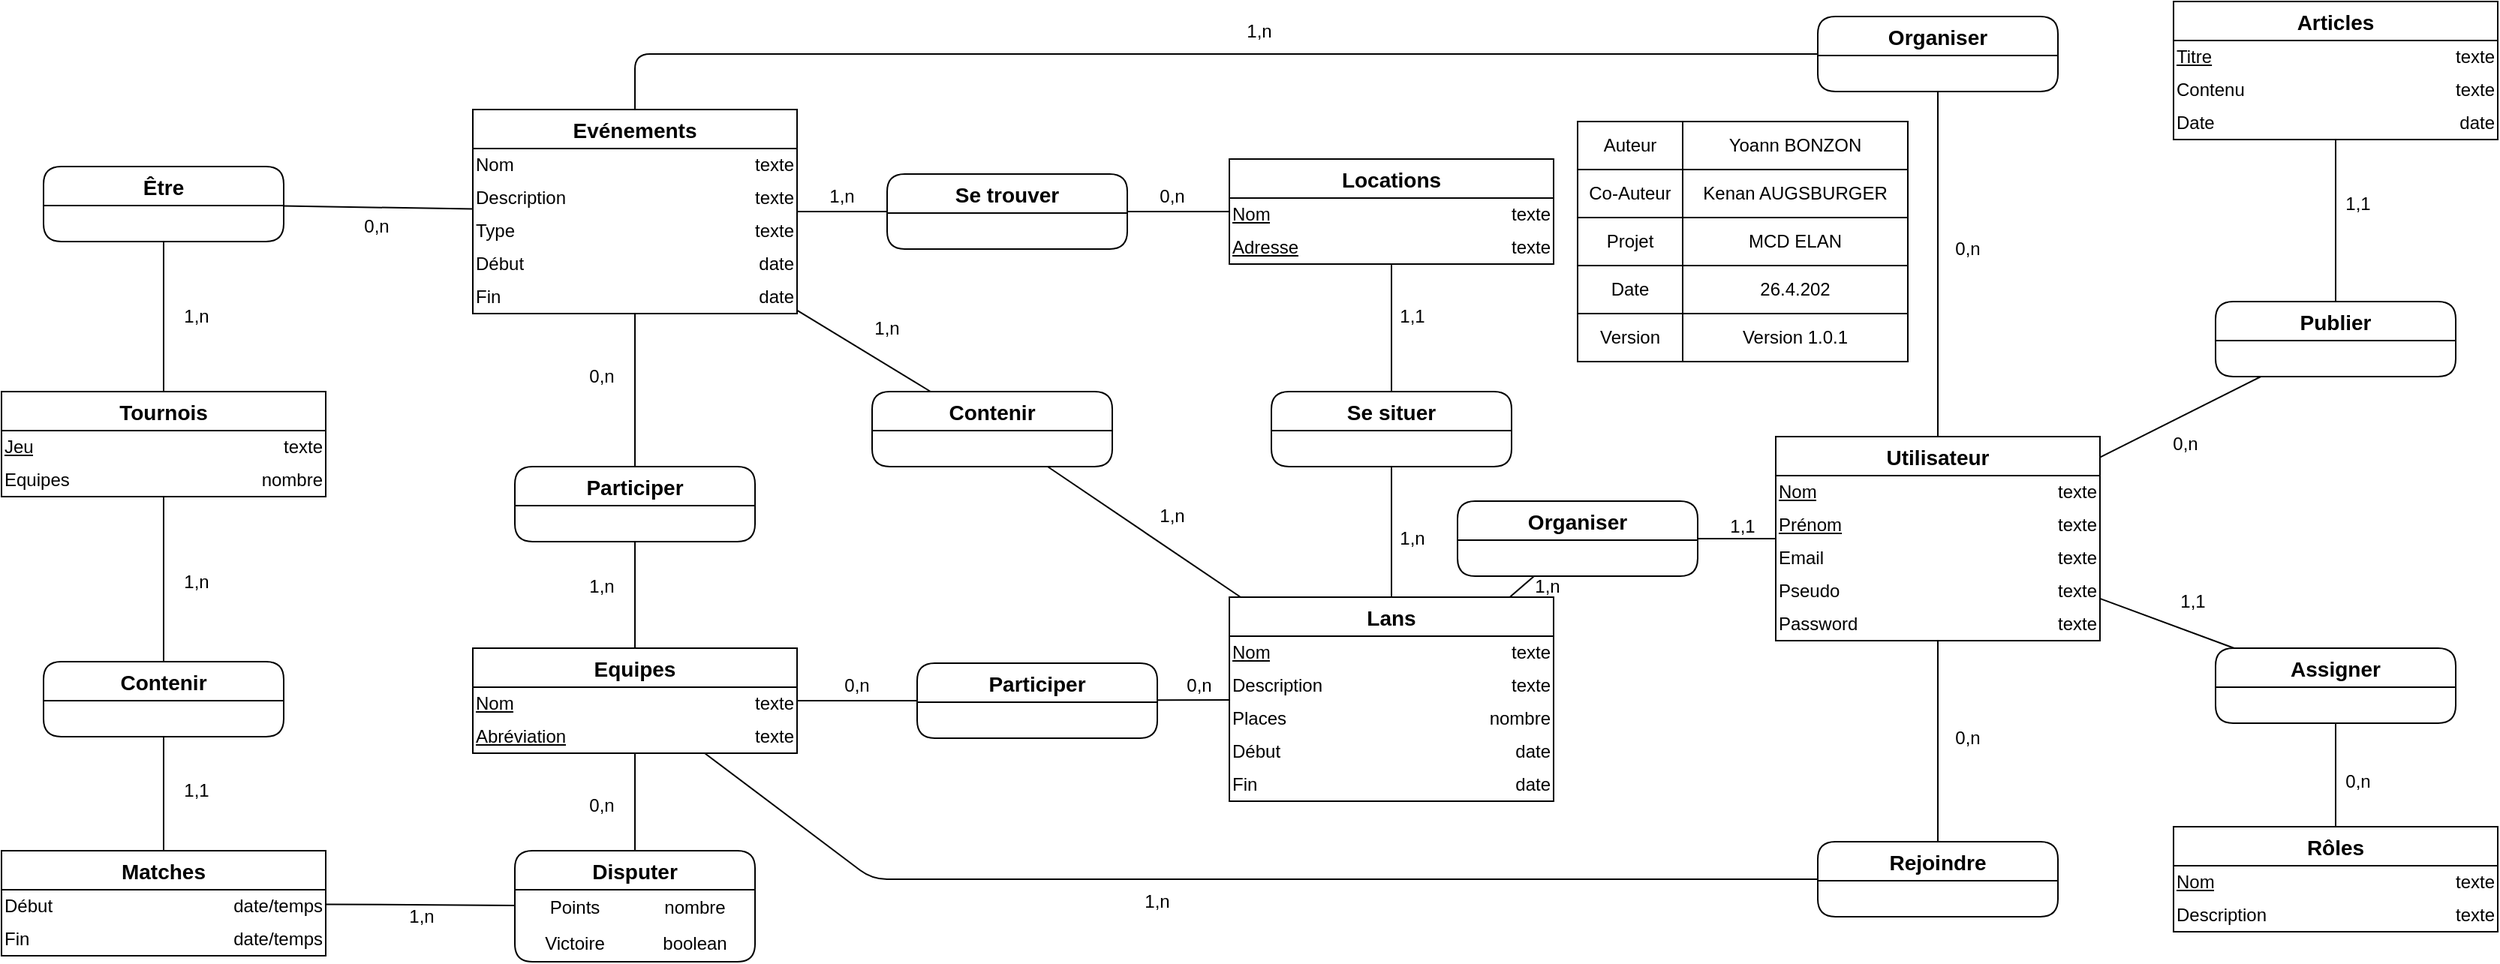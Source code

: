 <mxfile version="13.9.9" type="device"><diagram id="IcBVTlkiVaEtFfMCiGj1" name="MCD"><mxGraphModel dx="2153" dy="1975" grid="1" gridSize="10" guides="1" tooltips="1" connect="1" arrows="1" fold="1" page="1" pageScale="1" pageWidth="827" pageHeight="1169" math="0" shadow="0"><root><mxCell id="0"/><mxCell id="1" parent="0"/><mxCell id="22" value="Rôles" style="swimlane;fontStyle=1;childLayout=stackLayout;horizontal=1;startSize=26;horizontalStack=0;resizeParent=1;resizeParentMax=0;resizeLast=0;collapsible=1;marginBottom=0;align=center;fontSize=14;rounded=0;swimlaneFillColor=#ffffff;" parent="1" vertex="1"><mxGeometry x="687" y="-570" width="216" height="70" as="geometry"/></mxCell><mxCell id="23" value="" style="shape=table;html=1;whiteSpace=wrap;startSize=0;container=1;collapsible=0;childLayout=tableLayout;fillColor=none;strokeColor=none;" parent="22" vertex="1"><mxGeometry y="26" width="216" height="44" as="geometry"/></mxCell><mxCell id="24" value="" style="shape=partialRectangle;html=1;whiteSpace=wrap;collapsible=0;dropTarget=0;pointerEvents=0;fillColor=none;top=0;left=0;bottom=0;right=0;points=[[0,0.5],[1,0.5]];portConstraint=eastwest;" parent="23" vertex="1"><mxGeometry width="216" height="22" as="geometry"/></mxCell><mxCell id="25" value="Nom" style="shape=partialRectangle;html=1;whiteSpace=wrap;connectable=0;fillColor=none;top=0;left=0;bottom=0;right=0;overflow=hidden;strokeColor=none;align=left;fontStyle=4" parent="24" vertex="1"><mxGeometry width="108" height="22" as="geometry"/></mxCell><mxCell id="26" value="texte" style="shape=partialRectangle;html=1;whiteSpace=wrap;connectable=0;fillColor=none;top=0;left=0;bottom=0;right=0;overflow=hidden;align=right;" parent="24" vertex="1"><mxGeometry x="108" width="108" height="22" as="geometry"/></mxCell><mxCell id="27" value="" style="shape=partialRectangle;html=1;whiteSpace=wrap;collapsible=0;dropTarget=0;pointerEvents=0;fillColor=none;top=0;left=0;bottom=0;right=0;points=[[0,0.5],[1,0.5]];portConstraint=eastwest;" parent="23" vertex="1"><mxGeometry y="22" width="216" height="22" as="geometry"/></mxCell><mxCell id="28" value="Description" style="shape=partialRectangle;html=1;whiteSpace=wrap;connectable=0;fillColor=none;top=0;left=0;bottom=0;right=0;overflow=hidden;align=left;" parent="27" vertex="1"><mxGeometry width="108" height="22" as="geometry"/></mxCell><mxCell id="29" value="texte" style="shape=partialRectangle;html=1;whiteSpace=wrap;connectable=0;fillColor=none;top=0;left=0;bottom=0;right=0;overflow=hidden;align=right;" parent="27" vertex="1"><mxGeometry x="108" width="108" height="22" as="geometry"/></mxCell><mxCell id="36" value="Assigner" style="swimlane;fontStyle=1;childLayout=stackLayout;horizontal=1;startSize=26;horizontalStack=0;resizeParent=1;resizeParentMax=0;resizeLast=0;collapsible=1;marginBottom=0;align=center;fontSize=14;rounded=1;swimlaneFillColor=#ffffff;" parent="1" vertex="1"><mxGeometry x="715" y="-689" width="160" height="50" as="geometry"/></mxCell><mxCell id="37" value="" style="shape=table;html=1;whiteSpace=wrap;startSize=0;container=1;collapsible=0;childLayout=tableLayout;fillColor=none;strokeColor=none;" parent="36" vertex="1"><mxGeometry y="26" width="160" height="24" as="geometry"/></mxCell><mxCell id="38" value="" style="shape=partialRectangle;html=1;whiteSpace=wrap;collapsible=0;dropTarget=0;pointerEvents=0;fillColor=none;top=0;left=0;bottom=0;right=0;points=[[0,0.5],[1,0.5]];portConstraint=eastwest;" parent="37" vertex="1"><mxGeometry width="160" height="24" as="geometry"/></mxCell><mxCell id="39" value="" style="shape=partialRectangle;html=1;whiteSpace=wrap;connectable=0;fillColor=none;top=0;left=0;bottom=0;right=0;overflow=hidden;strokeColor=none;" parent="38" vertex="1"><mxGeometry width="80" height="24" as="geometry"/></mxCell><mxCell id="40" value="" style="shape=partialRectangle;html=1;whiteSpace=wrap;connectable=0;fillColor=none;top=0;left=0;bottom=0;right=0;overflow=hidden;" parent="38" vertex="1"><mxGeometry x="80" width="80" height="24" as="geometry"/></mxCell><mxCell id="41" value="Utilisateur" style="swimlane;fontStyle=1;childLayout=stackLayout;horizontal=1;startSize=26;horizontalStack=0;resizeParent=1;resizeParentMax=0;resizeLast=0;collapsible=1;marginBottom=0;align=center;fontSize=14;rounded=0;swimlaneFillColor=#ffffff;" parent="1" vertex="1"><mxGeometry x="422" y="-830" width="216" height="136" as="geometry"/></mxCell><mxCell id="42" value="" style="shape=table;html=1;whiteSpace=wrap;startSize=0;container=1;collapsible=0;childLayout=tableLayout;fillColor=none;strokeColor=none;" parent="41" vertex="1"><mxGeometry y="26" width="216" height="110" as="geometry"/></mxCell><mxCell id="43" value="" style="shape=partialRectangle;html=1;whiteSpace=wrap;collapsible=0;dropTarget=0;pointerEvents=0;fillColor=none;top=0;left=0;bottom=0;right=0;points=[[0,0.5],[1,0.5]];portConstraint=eastwest;" parent="42" vertex="1"><mxGeometry width="216" height="22" as="geometry"/></mxCell><mxCell id="44" value="Nom" style="shape=partialRectangle;html=1;whiteSpace=wrap;connectable=0;fillColor=none;top=0;left=0;bottom=0;right=0;overflow=hidden;strokeColor=none;align=left;fontStyle=4" parent="43" vertex="1"><mxGeometry width="108" height="22" as="geometry"/></mxCell><mxCell id="45" value="texte" style="shape=partialRectangle;html=1;whiteSpace=wrap;connectable=0;fillColor=none;top=0;left=0;bottom=0;right=0;overflow=hidden;align=right;" parent="43" vertex="1"><mxGeometry x="108" width="108" height="22" as="geometry"/></mxCell><mxCell id="46" value="" style="shape=partialRectangle;html=1;whiteSpace=wrap;collapsible=0;dropTarget=0;pointerEvents=0;fillColor=none;top=0;left=0;bottom=0;right=0;points=[[0,0.5],[1,0.5]];portConstraint=eastwest;" parent="42" vertex="1"><mxGeometry y="22" width="216" height="22" as="geometry"/></mxCell><mxCell id="47" value="&lt;u&gt;Prénom&lt;/u&gt;" style="shape=partialRectangle;html=1;whiteSpace=wrap;connectable=0;fillColor=none;top=0;left=0;bottom=0;right=0;overflow=hidden;align=left;" parent="46" vertex="1"><mxGeometry width="108" height="22" as="geometry"/></mxCell><mxCell id="48" value="texte" style="shape=partialRectangle;html=1;whiteSpace=wrap;connectable=0;fillColor=none;top=0;left=0;bottom=0;right=0;overflow=hidden;align=right;" parent="46" vertex="1"><mxGeometry x="108" width="108" height="22" as="geometry"/></mxCell><mxCell id="49" style="shape=partialRectangle;html=1;whiteSpace=wrap;collapsible=0;dropTarget=0;pointerEvents=0;fillColor=none;top=0;left=0;bottom=0;right=0;points=[[0,0.5],[1,0.5]];portConstraint=eastwest;" parent="42" vertex="1"><mxGeometry y="44" width="216" height="22" as="geometry"/></mxCell><mxCell id="50" value="Email" style="shape=partialRectangle;html=1;whiteSpace=wrap;connectable=0;fillColor=none;top=0;left=0;bottom=0;right=0;overflow=hidden;align=left;" parent="49" vertex="1"><mxGeometry width="108" height="22" as="geometry"/></mxCell><mxCell id="51" value="texte" style="shape=partialRectangle;html=1;whiteSpace=wrap;connectable=0;fillColor=none;top=0;left=0;bottom=0;right=0;overflow=hidden;align=right;" parent="49" vertex="1"><mxGeometry x="108" width="108" height="22" as="geometry"/></mxCell><mxCell id="55" style="shape=partialRectangle;html=1;whiteSpace=wrap;collapsible=0;dropTarget=0;pointerEvents=0;fillColor=none;top=0;left=0;bottom=0;right=0;points=[[0,0.5],[1,0.5]];portConstraint=eastwest;" parent="42" vertex="1"><mxGeometry y="66" width="216" height="22" as="geometry"/></mxCell><mxCell id="56" value="Pseudo" style="shape=partialRectangle;html=1;whiteSpace=wrap;connectable=0;fillColor=none;top=0;left=0;bottom=0;right=0;overflow=hidden;align=left;" parent="55" vertex="1"><mxGeometry width="108" height="22" as="geometry"/></mxCell><mxCell id="57" value="texte" style="shape=partialRectangle;html=1;whiteSpace=wrap;connectable=0;fillColor=none;top=0;left=0;bottom=0;right=0;overflow=hidden;align=right;" parent="55" vertex="1"><mxGeometry x="108" width="108" height="22" as="geometry"/></mxCell><mxCell id="52" style="shape=partialRectangle;html=1;whiteSpace=wrap;collapsible=0;dropTarget=0;pointerEvents=0;fillColor=none;top=0;left=0;bottom=0;right=0;points=[[0,0.5],[1,0.5]];portConstraint=eastwest;" parent="42" vertex="1"><mxGeometry y="88" width="216" height="22" as="geometry"/></mxCell><mxCell id="53" value="Password" style="shape=partialRectangle;html=1;whiteSpace=wrap;connectable=0;fillColor=none;top=0;left=0;bottom=0;right=0;overflow=hidden;align=left;" parent="52" vertex="1"><mxGeometry width="108" height="22" as="geometry"/></mxCell><mxCell id="54" value="texte" style="shape=partialRectangle;html=1;whiteSpace=wrap;connectable=0;fillColor=none;top=0;left=0;bottom=0;right=0;overflow=hidden;align=right;" parent="52" vertex="1"><mxGeometry x="108" width="108" height="22" as="geometry"/></mxCell><mxCell id="58" value="" style="endArrow=none;html=1;" parent="1" source="36" target="41" edge="1"><mxGeometry width="50" height="50" relative="1" as="geometry"><mxPoint x="-6" y="-730" as="sourcePoint"/><mxPoint x="44" y="-780" as="targetPoint"/></mxGeometry></mxCell><mxCell id="59" value="" style="endArrow=none;html=1;" parent="1" source="36" target="22" edge="1"><mxGeometry width="50" height="50" relative="1" as="geometry"><mxPoint x="708" y="-470" as="sourcePoint"/><mxPoint x="708" y="-534" as="targetPoint"/></mxGeometry></mxCell><mxCell id="60" value="Articles" style="swimlane;fontStyle=1;childLayout=stackLayout;horizontal=1;startSize=26;horizontalStack=0;resizeParent=1;resizeParentMax=0;resizeLast=0;collapsible=1;marginBottom=0;align=center;fontSize=14;rounded=0;swimlaneFillColor=#ffffff;" parent="1" vertex="1"><mxGeometry x="687" y="-1120" width="216" height="92" as="geometry"/></mxCell><mxCell id="61" value="" style="shape=table;html=1;whiteSpace=wrap;startSize=0;container=1;collapsible=0;childLayout=tableLayout;fillColor=none;strokeColor=none;" parent="60" vertex="1"><mxGeometry y="26" width="216" height="66" as="geometry"/></mxCell><mxCell id="62" value="" style="shape=partialRectangle;html=1;whiteSpace=wrap;collapsible=0;dropTarget=0;pointerEvents=0;fillColor=none;top=0;left=0;bottom=0;right=0;points=[[0,0.5],[1,0.5]];portConstraint=eastwest;" parent="61" vertex="1"><mxGeometry width="216" height="22" as="geometry"/></mxCell><mxCell id="63" value="Titre" style="shape=partialRectangle;html=1;whiteSpace=wrap;connectable=0;fillColor=none;top=0;left=0;bottom=0;right=0;overflow=hidden;strokeColor=none;align=left;fontStyle=4" parent="62" vertex="1"><mxGeometry width="108" height="22" as="geometry"/></mxCell><mxCell id="64" value="texte" style="shape=partialRectangle;html=1;whiteSpace=wrap;connectable=0;fillColor=none;top=0;left=0;bottom=0;right=0;overflow=hidden;align=right;" parent="62" vertex="1"><mxGeometry x="108" width="108" height="22" as="geometry"/></mxCell><mxCell id="65" value="" style="shape=partialRectangle;html=1;whiteSpace=wrap;collapsible=0;dropTarget=0;pointerEvents=0;fillColor=none;top=0;left=0;bottom=0;right=0;points=[[0,0.5],[1,0.5]];portConstraint=eastwest;" parent="61" vertex="1"><mxGeometry y="22" width="216" height="22" as="geometry"/></mxCell><mxCell id="66" value="Contenu" style="shape=partialRectangle;html=1;whiteSpace=wrap;connectable=0;fillColor=none;top=0;left=0;bottom=0;right=0;overflow=hidden;align=left;" parent="65" vertex="1"><mxGeometry width="108" height="22" as="geometry"/></mxCell><mxCell id="67" value="texte" style="shape=partialRectangle;html=1;whiteSpace=wrap;connectable=0;fillColor=none;top=0;left=0;bottom=0;right=0;overflow=hidden;align=right;" parent="65" vertex="1"><mxGeometry x="108" width="108" height="22" as="geometry"/></mxCell><mxCell id="68" style="shape=partialRectangle;html=1;whiteSpace=wrap;collapsible=0;dropTarget=0;pointerEvents=0;fillColor=none;top=0;left=0;bottom=0;right=0;points=[[0,0.5],[1,0.5]];portConstraint=eastwest;" parent="61" vertex="1"><mxGeometry y="44" width="216" height="22" as="geometry"/></mxCell><mxCell id="69" value="Date" style="shape=partialRectangle;html=1;whiteSpace=wrap;connectable=0;fillColor=none;top=0;left=0;bottom=0;right=0;overflow=hidden;align=left;" parent="68" vertex="1"><mxGeometry width="108" height="22" as="geometry"/></mxCell><mxCell id="70" value="date" style="shape=partialRectangle;html=1;whiteSpace=wrap;connectable=0;fillColor=none;top=0;left=0;bottom=0;right=0;overflow=hidden;align=right;" parent="68" vertex="1"><mxGeometry x="108" width="108" height="22" as="geometry"/></mxCell><mxCell id="71" value="Publier" style="swimlane;fontStyle=1;childLayout=stackLayout;horizontal=1;startSize=26;horizontalStack=0;resizeParent=1;resizeParentMax=0;resizeLast=0;collapsible=1;marginBottom=0;align=center;fontSize=14;rounded=1;swimlaneFillColor=#ffffff;" parent="1" vertex="1"><mxGeometry x="715" y="-920" width="160" height="50" as="geometry"/></mxCell><mxCell id="72" value="" style="shape=table;html=1;whiteSpace=wrap;startSize=0;container=1;collapsible=0;childLayout=tableLayout;fillColor=none;strokeColor=none;" parent="71" vertex="1"><mxGeometry y="26" width="160" height="24" as="geometry"/></mxCell><mxCell id="73" value="" style="shape=partialRectangle;html=1;whiteSpace=wrap;collapsible=0;dropTarget=0;pointerEvents=0;fillColor=none;top=0;left=0;bottom=0;right=0;points=[[0,0.5],[1,0.5]];portConstraint=eastwest;" parent="72" vertex="1"><mxGeometry width="160" height="24" as="geometry"/></mxCell><mxCell id="74" value="" style="shape=partialRectangle;html=1;whiteSpace=wrap;connectable=0;fillColor=none;top=0;left=0;bottom=0;right=0;overflow=hidden;strokeColor=none;" parent="73" vertex="1"><mxGeometry width="80" height="24" as="geometry"/></mxCell><mxCell id="75" value="" style="shape=partialRectangle;html=1;whiteSpace=wrap;connectable=0;fillColor=none;top=0;left=0;bottom=0;right=0;overflow=hidden;" parent="73" vertex="1"><mxGeometry x="80" width="80" height="24" as="geometry"/></mxCell><mxCell id="76" value="" style="endArrow=none;html=1;" parent="1" source="71" target="41" edge="1"><mxGeometry width="50" height="50" relative="1" as="geometry"><mxPoint x="192" y="-520" as="sourcePoint"/><mxPoint x="192" y="-584" as="targetPoint"/></mxGeometry></mxCell><mxCell id="77" value="" style="endArrow=none;html=1;" parent="1" source="60" target="71" edge="1"><mxGeometry width="50" height="50" relative="1" as="geometry"><mxPoint x="740" y="-603.048" as="sourcePoint"/><mxPoint x="676" y="-602.286" as="targetPoint"/></mxGeometry></mxCell><mxCell id="78" value="Lans" style="swimlane;fontStyle=1;childLayout=stackLayout;horizontal=1;startSize=26;horizontalStack=0;resizeParent=1;resizeParentMax=0;resizeLast=0;collapsible=1;marginBottom=0;align=center;fontSize=14;rounded=0;swimlaneFillColor=#ffffff;" parent="1" vertex="1"><mxGeometry x="58" y="-723" width="216" height="136" as="geometry"/></mxCell><mxCell id="79" value="" style="shape=table;html=1;whiteSpace=wrap;startSize=0;container=1;collapsible=0;childLayout=tableLayout;fillColor=none;strokeColor=none;" parent="78" vertex="1"><mxGeometry y="26" width="216" height="110" as="geometry"/></mxCell><mxCell id="80" value="" style="shape=partialRectangle;html=1;whiteSpace=wrap;collapsible=0;dropTarget=0;pointerEvents=0;fillColor=none;top=0;left=0;bottom=0;right=0;points=[[0,0.5],[1,0.5]];portConstraint=eastwest;" parent="79" vertex="1"><mxGeometry width="216" height="22" as="geometry"/></mxCell><mxCell id="81" value="Nom" style="shape=partialRectangle;html=1;whiteSpace=wrap;connectable=0;fillColor=none;top=0;left=0;bottom=0;right=0;overflow=hidden;strokeColor=none;align=left;fontStyle=4" parent="80" vertex="1"><mxGeometry width="108" height="22" as="geometry"/></mxCell><mxCell id="82" value="texte" style="shape=partialRectangle;html=1;whiteSpace=wrap;connectable=0;fillColor=none;top=0;left=0;bottom=0;right=0;overflow=hidden;align=right;" parent="80" vertex="1"><mxGeometry x="108" width="108" height="22" as="geometry"/></mxCell><mxCell id="83" value="" style="shape=partialRectangle;html=1;whiteSpace=wrap;collapsible=0;dropTarget=0;pointerEvents=0;fillColor=none;top=0;left=0;bottom=0;right=0;points=[[0,0.5],[1,0.5]];portConstraint=eastwest;" parent="79" vertex="1"><mxGeometry y="22" width="216" height="22" as="geometry"/></mxCell><mxCell id="84" value="Description" style="shape=partialRectangle;html=1;whiteSpace=wrap;connectable=0;fillColor=none;top=0;left=0;bottom=0;right=0;overflow=hidden;align=left;" parent="83" vertex="1"><mxGeometry width="108" height="22" as="geometry"/></mxCell><mxCell id="85" value="texte" style="shape=partialRectangle;html=1;whiteSpace=wrap;connectable=0;fillColor=none;top=0;left=0;bottom=0;right=0;overflow=hidden;align=right;" parent="83" vertex="1"><mxGeometry x="108" width="108" height="22" as="geometry"/></mxCell><mxCell id="89" style="shape=partialRectangle;html=1;whiteSpace=wrap;collapsible=0;dropTarget=0;pointerEvents=0;fillColor=none;top=0;left=0;bottom=0;right=0;points=[[0,0.5],[1,0.5]];portConstraint=eastwest;" parent="79" vertex="1"><mxGeometry y="44" width="216" height="22" as="geometry"/></mxCell><mxCell id="90" value="Places" style="shape=partialRectangle;html=1;whiteSpace=wrap;connectable=0;fillColor=none;top=0;left=0;bottom=0;right=0;overflow=hidden;align=left;" parent="89" vertex="1"><mxGeometry width="108" height="22" as="geometry"/></mxCell><mxCell id="91" value="nombre" style="shape=partialRectangle;html=1;whiteSpace=wrap;connectable=0;fillColor=none;top=0;left=0;bottom=0;right=0;overflow=hidden;align=right;" parent="89" vertex="1"><mxGeometry x="108" width="108" height="22" as="geometry"/></mxCell><mxCell id="86" style="shape=partialRectangle;html=1;whiteSpace=wrap;collapsible=0;dropTarget=0;pointerEvents=0;fillColor=none;top=0;left=0;bottom=0;right=0;points=[[0,0.5],[1,0.5]];portConstraint=eastwest;" parent="79" vertex="1"><mxGeometry y="66" width="216" height="22" as="geometry"/></mxCell><mxCell id="87" value="Début" style="shape=partialRectangle;html=1;whiteSpace=wrap;connectable=0;fillColor=none;top=0;left=0;bottom=0;right=0;overflow=hidden;align=left;" parent="86" vertex="1"><mxGeometry width="108" height="22" as="geometry"/></mxCell><mxCell id="88" value="date" style="shape=partialRectangle;html=1;whiteSpace=wrap;connectable=0;fillColor=none;top=0;left=0;bottom=0;right=0;overflow=hidden;align=right;" parent="86" vertex="1"><mxGeometry x="108" width="108" height="22" as="geometry"/></mxCell><mxCell id="92" style="shape=partialRectangle;html=1;whiteSpace=wrap;collapsible=0;dropTarget=0;pointerEvents=0;fillColor=none;top=0;left=0;bottom=0;right=0;points=[[0,0.5],[1,0.5]];portConstraint=eastwest;" parent="79" vertex="1"><mxGeometry y="88" width="216" height="22" as="geometry"/></mxCell><mxCell id="93" value="Fin" style="shape=partialRectangle;html=1;whiteSpace=wrap;connectable=0;fillColor=none;top=0;left=0;bottom=0;right=0;overflow=hidden;align=left;" parent="92" vertex="1"><mxGeometry width="108" height="22" as="geometry"/></mxCell><mxCell id="94" value="date" style="shape=partialRectangle;html=1;whiteSpace=wrap;connectable=0;fillColor=none;top=0;left=0;bottom=0;right=0;overflow=hidden;align=right;" parent="92" vertex="1"><mxGeometry x="108" width="108" height="22" as="geometry"/></mxCell><mxCell id="95" value="Organiser" style="swimlane;fontStyle=1;childLayout=stackLayout;horizontal=1;startSize=26;horizontalStack=0;resizeParent=1;resizeParentMax=0;resizeLast=0;collapsible=1;marginBottom=0;align=center;fontSize=14;rounded=1;swimlaneFillColor=#ffffff;" parent="1" vertex="1"><mxGeometry x="210" y="-787" width="160" height="50" as="geometry"/></mxCell><mxCell id="96" value="" style="shape=table;html=1;whiteSpace=wrap;startSize=0;container=1;collapsible=0;childLayout=tableLayout;fillColor=none;strokeColor=none;" parent="95" vertex="1"><mxGeometry y="26" width="160" height="24" as="geometry"/></mxCell><mxCell id="97" value="" style="shape=partialRectangle;html=1;whiteSpace=wrap;collapsible=0;dropTarget=0;pointerEvents=0;fillColor=none;top=0;left=0;bottom=0;right=0;points=[[0,0.5],[1,0.5]];portConstraint=eastwest;" parent="96" vertex="1"><mxGeometry width="160" height="24" as="geometry"/></mxCell><mxCell id="98" value="" style="shape=partialRectangle;html=1;whiteSpace=wrap;connectable=0;fillColor=none;top=0;left=0;bottom=0;right=0;overflow=hidden;strokeColor=none;" parent="97" vertex="1"><mxGeometry width="80" height="24" as="geometry"/></mxCell><mxCell id="99" value="" style="shape=partialRectangle;html=1;whiteSpace=wrap;connectable=0;fillColor=none;top=0;left=0;bottom=0;right=0;overflow=hidden;" parent="97" vertex="1"><mxGeometry x="80" width="80" height="24" as="geometry"/></mxCell><mxCell id="100" value="Contenir" style="swimlane;fontStyle=1;childLayout=stackLayout;horizontal=1;startSize=26;horizontalStack=0;resizeParent=1;resizeParentMax=0;resizeLast=0;collapsible=1;marginBottom=0;align=center;fontSize=14;rounded=1;swimlaneFillColor=#ffffff;" parent="1" vertex="1"><mxGeometry x="-180" y="-860" width="160" height="50" as="geometry"/></mxCell><mxCell id="101" value="" style="shape=table;html=1;whiteSpace=wrap;startSize=0;container=1;collapsible=0;childLayout=tableLayout;fillColor=none;strokeColor=none;" parent="100" vertex="1"><mxGeometry y="26" width="160" height="24" as="geometry"/></mxCell><mxCell id="102" value="" style="shape=partialRectangle;html=1;whiteSpace=wrap;collapsible=0;dropTarget=0;pointerEvents=0;fillColor=none;top=0;left=0;bottom=0;right=0;points=[[0,0.5],[1,0.5]];portConstraint=eastwest;" parent="101" vertex="1"><mxGeometry width="160" height="24" as="geometry"/></mxCell><mxCell id="103" value="" style="shape=partialRectangle;html=1;whiteSpace=wrap;connectable=0;fillColor=none;top=0;left=0;bottom=0;right=0;overflow=hidden;strokeColor=none;" parent="102" vertex="1"><mxGeometry width="80" height="24" as="geometry"/></mxCell><mxCell id="104" value="" style="shape=partialRectangle;html=1;whiteSpace=wrap;connectable=0;fillColor=none;top=0;left=0;bottom=0;right=0;overflow=hidden;" parent="102" vertex="1"><mxGeometry x="80" width="80" height="24" as="geometry"/></mxCell><mxCell id="105" value="" style="endArrow=none;html=1;" parent="1" source="41" target="95" edge="1"><mxGeometry width="50" height="50" relative="1" as="geometry"><mxPoint x="364" y="-654.048" as="sourcePoint"/><mxPoint x="300" y="-653.286" as="targetPoint"/></mxGeometry></mxCell><mxCell id="106" value="" style="endArrow=none;html=1;" parent="1" source="95" target="78" edge="1"><mxGeometry width="50" height="50" relative="1" as="geometry"><mxPoint x="192" y="-720" as="sourcePoint"/><mxPoint x="192" y="-790" as="targetPoint"/></mxGeometry></mxCell><mxCell id="107" value="Evénements" style="swimlane;fontStyle=1;childLayout=stackLayout;horizontal=1;startSize=26;horizontalStack=0;resizeParent=1;resizeParentMax=0;resizeLast=0;collapsible=1;marginBottom=0;align=center;fontSize=14;rounded=0;swimlaneFillColor=#ffffff;" parent="1" vertex="1"><mxGeometry x="-446" y="-1048" width="216" height="136" as="geometry"/></mxCell><mxCell id="108" value="" style="shape=table;html=1;whiteSpace=wrap;startSize=0;container=1;collapsible=0;childLayout=tableLayout;fillColor=none;strokeColor=none;" parent="107" vertex="1"><mxGeometry y="26" width="216" height="110" as="geometry"/></mxCell><mxCell id="109" value="" style="shape=partialRectangle;html=1;whiteSpace=wrap;collapsible=0;dropTarget=0;pointerEvents=0;fillColor=none;top=0;left=0;bottom=0;right=0;points=[[0,0.5],[1,0.5]];portConstraint=eastwest;" parent="108" vertex="1"><mxGeometry width="216" height="22" as="geometry"/></mxCell><mxCell id="110" value="Nom" style="shape=partialRectangle;html=1;whiteSpace=wrap;connectable=0;fillColor=none;top=0;left=0;bottom=0;right=0;overflow=hidden;strokeColor=none;align=left;fontStyle=0" parent="109" vertex="1"><mxGeometry width="108" height="22" as="geometry"/></mxCell><mxCell id="111" value="texte" style="shape=partialRectangle;html=1;whiteSpace=wrap;connectable=0;fillColor=none;top=0;left=0;bottom=0;right=0;overflow=hidden;align=right;" parent="109" vertex="1"><mxGeometry x="108" width="108" height="22" as="geometry"/></mxCell><mxCell id="112" value="" style="shape=partialRectangle;html=1;whiteSpace=wrap;collapsible=0;dropTarget=0;pointerEvents=0;fillColor=none;top=0;left=0;bottom=0;right=0;points=[[0,0.5],[1,0.5]];portConstraint=eastwest;" parent="108" vertex="1"><mxGeometry y="22" width="216" height="22" as="geometry"/></mxCell><mxCell id="113" value="Description" style="shape=partialRectangle;html=1;whiteSpace=wrap;connectable=0;fillColor=none;top=0;left=0;bottom=0;right=0;overflow=hidden;align=left;" parent="112" vertex="1"><mxGeometry width="108" height="22" as="geometry"/></mxCell><mxCell id="114" value="texte" style="shape=partialRectangle;html=1;whiteSpace=wrap;connectable=0;fillColor=none;top=0;left=0;bottom=0;right=0;overflow=hidden;align=right;" parent="112" vertex="1"><mxGeometry x="108" width="108" height="22" as="geometry"/></mxCell><mxCell id="115" style="shape=partialRectangle;html=1;whiteSpace=wrap;collapsible=0;dropTarget=0;pointerEvents=0;fillColor=none;top=0;left=0;bottom=0;right=0;points=[[0,0.5],[1,0.5]];portConstraint=eastwest;" parent="108" vertex="1"><mxGeometry y="44" width="216" height="22" as="geometry"/></mxCell><mxCell id="116" value="Type" style="shape=partialRectangle;html=1;whiteSpace=wrap;connectable=0;fillColor=none;top=0;left=0;bottom=0;right=0;overflow=hidden;align=left;" parent="115" vertex="1"><mxGeometry width="108" height="22" as="geometry"/></mxCell><mxCell id="117" value="texte" style="shape=partialRectangle;html=1;whiteSpace=wrap;connectable=0;fillColor=none;top=0;left=0;bottom=0;right=0;overflow=hidden;align=right;" parent="115" vertex="1"><mxGeometry x="108" width="108" height="22" as="geometry"/></mxCell><mxCell id="118" style="shape=partialRectangle;html=1;whiteSpace=wrap;collapsible=0;dropTarget=0;pointerEvents=0;fillColor=none;top=0;left=0;bottom=0;right=0;points=[[0,0.5],[1,0.5]];portConstraint=eastwest;" parent="108" vertex="1"><mxGeometry y="66" width="216" height="22" as="geometry"/></mxCell><mxCell id="119" value="Début" style="shape=partialRectangle;html=1;whiteSpace=wrap;connectable=0;fillColor=none;top=0;left=0;bottom=0;right=0;overflow=hidden;align=left;" parent="118" vertex="1"><mxGeometry width="108" height="22" as="geometry"/></mxCell><mxCell id="120" value="date" style="shape=partialRectangle;html=1;whiteSpace=wrap;connectable=0;fillColor=none;top=0;left=0;bottom=0;right=0;overflow=hidden;align=right;" parent="118" vertex="1"><mxGeometry x="108" width="108" height="22" as="geometry"/></mxCell><mxCell id="121" style="shape=partialRectangle;html=1;whiteSpace=wrap;collapsible=0;dropTarget=0;pointerEvents=0;fillColor=none;top=0;left=0;bottom=0;right=0;points=[[0,0.5],[1,0.5]];portConstraint=eastwest;" parent="108" vertex="1"><mxGeometry y="88" width="216" height="22" as="geometry"/></mxCell><mxCell id="122" value="Fin" style="shape=partialRectangle;html=1;whiteSpace=wrap;connectable=0;fillColor=none;top=0;left=0;bottom=0;right=0;overflow=hidden;align=left;" parent="121" vertex="1"><mxGeometry width="108" height="22" as="geometry"/></mxCell><mxCell id="123" value="date" style="shape=partialRectangle;html=1;whiteSpace=wrap;connectable=0;fillColor=none;top=0;left=0;bottom=0;right=0;overflow=hidden;align=right;" parent="121" vertex="1"><mxGeometry x="108" width="108" height="22" as="geometry"/></mxCell><mxCell id="124" value="" style="endArrow=none;html=1;" parent="1" source="100" target="107" edge="1"><mxGeometry width="50" height="50" relative="1" as="geometry"><mxPoint x="192" y="-840" as="sourcePoint"/><mxPoint x="192" y="-902" as="targetPoint"/></mxGeometry></mxCell><mxCell id="125" value="" style="endArrow=none;html=1;" parent="1" source="78" target="100" edge="1"><mxGeometry width="50" height="50" relative="1" as="geometry"><mxPoint x="-156" y="-973.413" as="sourcePoint"/><mxPoint x="-220" y="-972.143" as="targetPoint"/></mxGeometry></mxCell><mxCell id="126" value="Equipes" style="swimlane;fontStyle=1;childLayout=stackLayout;horizontal=1;startSize=26;horizontalStack=0;resizeParent=1;resizeParentMax=0;resizeLast=0;collapsible=1;marginBottom=0;align=center;fontSize=14;rounded=0;swimlaneFillColor=#ffffff;" parent="1" vertex="1"><mxGeometry x="-446" y="-689" width="216" height="70" as="geometry"/></mxCell><mxCell id="127" value="" style="shape=table;html=1;whiteSpace=wrap;startSize=0;container=1;collapsible=0;childLayout=tableLayout;fillColor=none;strokeColor=none;" parent="126" vertex="1"><mxGeometry y="26" width="216" height="44" as="geometry"/></mxCell><mxCell id="128" value="" style="shape=partialRectangle;html=1;whiteSpace=wrap;collapsible=0;dropTarget=0;pointerEvents=0;fillColor=none;top=0;left=0;bottom=0;right=0;points=[[0,0.5],[1,0.5]];portConstraint=eastwest;" parent="127" vertex="1"><mxGeometry width="216" height="22" as="geometry"/></mxCell><mxCell id="129" value="Nom" style="shape=partialRectangle;html=1;whiteSpace=wrap;connectable=0;fillColor=none;top=0;left=0;bottom=0;right=0;overflow=hidden;strokeColor=none;align=left;fontStyle=4" parent="128" vertex="1"><mxGeometry width="108" height="22" as="geometry"/></mxCell><mxCell id="130" value="texte" style="shape=partialRectangle;html=1;whiteSpace=wrap;connectable=0;fillColor=none;top=0;left=0;bottom=0;right=0;overflow=hidden;align=right;" parent="128" vertex="1"><mxGeometry x="108" width="108" height="22" as="geometry"/></mxCell><mxCell id="131" value="" style="shape=partialRectangle;html=1;whiteSpace=wrap;collapsible=0;dropTarget=0;pointerEvents=0;fillColor=none;top=0;left=0;bottom=0;right=0;points=[[0,0.5],[1,0.5]];portConstraint=eastwest;" parent="127" vertex="1"><mxGeometry y="22" width="216" height="22" as="geometry"/></mxCell><mxCell id="132" value="Abréviation" style="shape=partialRectangle;html=1;whiteSpace=wrap;connectable=0;fillColor=none;top=0;left=0;bottom=0;right=0;overflow=hidden;align=left;fontStyle=4" parent="131" vertex="1"><mxGeometry width="108" height="22" as="geometry"/></mxCell><mxCell id="133" value="texte" style="shape=partialRectangle;html=1;whiteSpace=wrap;connectable=0;fillColor=none;top=0;left=0;bottom=0;right=0;overflow=hidden;align=right;" parent="131" vertex="1"><mxGeometry x="108" width="108" height="22" as="geometry"/></mxCell><mxCell id="134" value="Rejoindre" style="swimlane;fontStyle=1;childLayout=stackLayout;horizontal=1;startSize=26;horizontalStack=0;resizeParent=1;resizeParentMax=0;resizeLast=0;collapsible=1;marginBottom=0;align=center;fontSize=14;rounded=1;swimlaneFillColor=#ffffff;" parent="1" vertex="1"><mxGeometry x="450" y="-560" width="160" height="50" as="geometry"/></mxCell><mxCell id="135" value="" style="shape=table;html=1;whiteSpace=wrap;startSize=0;container=1;collapsible=0;childLayout=tableLayout;fillColor=none;strokeColor=none;" parent="134" vertex="1"><mxGeometry y="26" width="160" height="24" as="geometry"/></mxCell><mxCell id="136" value="" style="shape=partialRectangle;html=1;whiteSpace=wrap;collapsible=0;dropTarget=0;pointerEvents=0;fillColor=none;top=0;left=0;bottom=0;right=0;points=[[0,0.5],[1,0.5]];portConstraint=eastwest;" parent="135" vertex="1"><mxGeometry width="160" height="24" as="geometry"/></mxCell><mxCell id="137" value="" style="shape=partialRectangle;html=1;whiteSpace=wrap;connectable=0;fillColor=none;top=0;left=0;bottom=0;right=0;overflow=hidden;strokeColor=none;" parent="136" vertex="1"><mxGeometry width="80" height="24" as="geometry"/></mxCell><mxCell id="138" value="" style="shape=partialRectangle;html=1;whiteSpace=wrap;connectable=0;fillColor=none;top=0;left=0;bottom=0;right=0;overflow=hidden;" parent="136" vertex="1"><mxGeometry x="80" width="80" height="24" as="geometry"/></mxCell><mxCell id="139" value="" style="endArrow=none;html=1;" parent="1" source="41" target="134" edge="1"><mxGeometry width="50" height="50" relative="1" as="geometry"><mxPoint x="192" y="-720" as="sourcePoint"/><mxPoint x="192" y="-790" as="targetPoint"/></mxGeometry></mxCell><mxCell id="140" value="" style="endArrow=none;html=1;" parent="1" source="134" target="126" edge="1"><mxGeometry width="50" height="50" relative="1" as="geometry"><mxPoint x="202" y="-710" as="sourcePoint"/><mxPoint x="202" y="-780" as="targetPoint"/><Array as="points"><mxPoint x="-180" y="-535"/></Array></mxGeometry></mxCell><mxCell id="141" value="Locations" style="swimlane;fontStyle=1;childLayout=stackLayout;horizontal=1;startSize=26;horizontalStack=0;resizeParent=1;resizeParentMax=0;resizeLast=0;collapsible=1;marginBottom=0;align=center;fontSize=14;rounded=0;swimlaneFillColor=#ffffff;" parent="1" vertex="1"><mxGeometry x="58" y="-1015" width="216" height="70" as="geometry"/></mxCell><mxCell id="142" value="" style="shape=table;html=1;whiteSpace=wrap;startSize=0;container=1;collapsible=0;childLayout=tableLayout;fillColor=none;strokeColor=none;" parent="141" vertex="1"><mxGeometry y="26" width="216" height="44" as="geometry"/></mxCell><mxCell id="143" value="" style="shape=partialRectangle;html=1;whiteSpace=wrap;collapsible=0;dropTarget=0;pointerEvents=0;fillColor=none;top=0;left=0;bottom=0;right=0;points=[[0,0.5],[1,0.5]];portConstraint=eastwest;" parent="142" vertex="1"><mxGeometry width="216" height="22" as="geometry"/></mxCell><mxCell id="144" value="Nom" style="shape=partialRectangle;html=1;whiteSpace=wrap;connectable=0;fillColor=none;top=0;left=0;bottom=0;right=0;overflow=hidden;strokeColor=none;align=left;fontStyle=4" parent="143" vertex="1"><mxGeometry width="108" height="22" as="geometry"/></mxCell><mxCell id="145" value="texte" style="shape=partialRectangle;html=1;whiteSpace=wrap;connectable=0;fillColor=none;top=0;left=0;bottom=0;right=0;overflow=hidden;align=right;" parent="143" vertex="1"><mxGeometry x="108" width="108" height="22" as="geometry"/></mxCell><mxCell id="146" value="" style="shape=partialRectangle;html=1;whiteSpace=wrap;collapsible=0;dropTarget=0;pointerEvents=0;fillColor=none;top=0;left=0;bottom=0;right=0;points=[[0,0.5],[1,0.5]];portConstraint=eastwest;" parent="142" vertex="1"><mxGeometry y="22" width="216" height="22" as="geometry"/></mxCell><mxCell id="147" value="Adresse" style="shape=partialRectangle;html=1;whiteSpace=wrap;connectable=0;fillColor=none;top=0;left=0;bottom=0;right=0;overflow=hidden;align=left;fontStyle=4" parent="146" vertex="1"><mxGeometry width="108" height="22" as="geometry"/></mxCell><mxCell id="148" value="texte" style="shape=partialRectangle;html=1;whiteSpace=wrap;connectable=0;fillColor=none;top=0;left=0;bottom=0;right=0;overflow=hidden;align=right;" parent="146" vertex="1"><mxGeometry x="108" width="108" height="22" as="geometry"/></mxCell><mxCell id="150" value="Se situer" style="swimlane;fontStyle=1;childLayout=stackLayout;horizontal=1;startSize=26;horizontalStack=0;resizeParent=1;resizeParentMax=0;resizeLast=0;collapsible=1;marginBottom=0;align=center;fontSize=14;rounded=1;swimlaneFillColor=#ffffff;" parent="1" vertex="1"><mxGeometry x="86" y="-860" width="160" height="50" as="geometry"/></mxCell><mxCell id="151" value="" style="shape=table;html=1;whiteSpace=wrap;startSize=0;container=1;collapsible=0;childLayout=tableLayout;fillColor=none;strokeColor=none;" parent="150" vertex="1"><mxGeometry y="26" width="160" height="24" as="geometry"/></mxCell><mxCell id="152" value="" style="shape=partialRectangle;html=1;whiteSpace=wrap;collapsible=0;dropTarget=0;pointerEvents=0;fillColor=none;top=0;left=0;bottom=0;right=0;points=[[0,0.5],[1,0.5]];portConstraint=eastwest;" parent="151" vertex="1"><mxGeometry width="160" height="24" as="geometry"/></mxCell><mxCell id="153" value="" style="shape=partialRectangle;html=1;whiteSpace=wrap;connectable=0;fillColor=none;top=0;left=0;bottom=0;right=0;overflow=hidden;strokeColor=none;" parent="152" vertex="1"><mxGeometry width="80" height="24" as="geometry"/></mxCell><mxCell id="154" value="" style="shape=partialRectangle;html=1;whiteSpace=wrap;connectable=0;fillColor=none;top=0;left=0;bottom=0;right=0;overflow=hidden;" parent="152" vertex="1"><mxGeometry x="80" width="80" height="24" as="geometry"/></mxCell><mxCell id="155" value="Se trouver" style="swimlane;fontStyle=1;childLayout=stackLayout;horizontal=1;startSize=26;horizontalStack=0;resizeParent=1;resizeParentMax=0;resizeLast=0;collapsible=1;marginBottom=0;align=center;fontSize=14;rounded=1;swimlaneFillColor=#ffffff;" parent="1" vertex="1"><mxGeometry x="-170" y="-1005" width="160" height="50" as="geometry"/></mxCell><mxCell id="156" value="" style="shape=table;html=1;whiteSpace=wrap;startSize=0;container=1;collapsible=0;childLayout=tableLayout;fillColor=none;strokeColor=none;" parent="155" vertex="1"><mxGeometry y="26" width="160" height="24" as="geometry"/></mxCell><mxCell id="157" value="" style="shape=partialRectangle;html=1;whiteSpace=wrap;collapsible=0;dropTarget=0;pointerEvents=0;fillColor=none;top=0;left=0;bottom=0;right=0;points=[[0,0.5],[1,0.5]];portConstraint=eastwest;" parent="156" vertex="1"><mxGeometry width="160" height="24" as="geometry"/></mxCell><mxCell id="158" value="" style="shape=partialRectangle;html=1;whiteSpace=wrap;connectable=0;fillColor=none;top=0;left=0;bottom=0;right=0;overflow=hidden;strokeColor=none;" parent="157" vertex="1"><mxGeometry width="80" height="24" as="geometry"/></mxCell><mxCell id="159" value="" style="shape=partialRectangle;html=1;whiteSpace=wrap;connectable=0;fillColor=none;top=0;left=0;bottom=0;right=0;overflow=hidden;" parent="157" vertex="1"><mxGeometry x="80" width="80" height="24" as="geometry"/></mxCell><mxCell id="160" value="" style="endArrow=none;html=1;" parent="1" source="155" target="107" edge="1"><mxGeometry width="50" height="50" relative="1" as="geometry"><mxPoint x="-156" y="-973.413" as="sourcePoint"/><mxPoint x="-220" y="-972.143" as="targetPoint"/></mxGeometry></mxCell><mxCell id="161" value="" style="endArrow=none;html=1;" parent="1" source="150" target="78" edge="1"><mxGeometry width="50" height="50" relative="1" as="geometry"><mxPoint x="-335.149" y="-1180" as="sourcePoint"/><mxPoint x="-330.315" y="-1038" as="targetPoint"/></mxGeometry></mxCell><mxCell id="162" value="" style="endArrow=none;html=1;" parent="1" source="141" target="150" edge="1"><mxGeometry width="50" height="50" relative="1" as="geometry"><mxPoint x="193.787" y="-1180" as="sourcePoint"/><mxPoint x="192.579" y="-1038" as="targetPoint"/></mxGeometry></mxCell><mxCell id="163" value="" style="endArrow=none;html=1;" parent="1" source="141" target="155" edge="1"><mxGeometry width="50" height="50" relative="1" as="geometry"><mxPoint x="32" y="-1205" as="sourcePoint"/><mxPoint x="114" y="-1205" as="targetPoint"/></mxGeometry></mxCell><mxCell id="164" value="Organiser" style="swimlane;fontStyle=1;childLayout=stackLayout;horizontal=1;startSize=26;horizontalStack=0;resizeParent=1;resizeParentMax=0;resizeLast=0;collapsible=1;marginBottom=0;align=center;fontSize=14;rounded=1;swimlaneFillColor=#ffffff;" parent="1" vertex="1"><mxGeometry x="450" y="-1110" width="160" height="50" as="geometry"/></mxCell><mxCell id="165" value="" style="shape=table;html=1;whiteSpace=wrap;startSize=0;container=1;collapsible=0;childLayout=tableLayout;fillColor=none;strokeColor=none;" parent="164" vertex="1"><mxGeometry y="26" width="160" height="24" as="geometry"/></mxCell><mxCell id="166" value="" style="shape=partialRectangle;html=1;whiteSpace=wrap;collapsible=0;dropTarget=0;pointerEvents=0;fillColor=none;top=0;left=0;bottom=0;right=0;points=[[0,0.5],[1,0.5]];portConstraint=eastwest;" parent="165" vertex="1"><mxGeometry width="160" height="24" as="geometry"/></mxCell><mxCell id="167" value="" style="shape=partialRectangle;html=1;whiteSpace=wrap;connectable=0;fillColor=none;top=0;left=0;bottom=0;right=0;overflow=hidden;strokeColor=none;" parent="166" vertex="1"><mxGeometry width="80" height="24" as="geometry"/></mxCell><mxCell id="168" value="" style="shape=partialRectangle;html=1;whiteSpace=wrap;connectable=0;fillColor=none;top=0;left=0;bottom=0;right=0;overflow=hidden;" parent="166" vertex="1"><mxGeometry x="80" width="80" height="24" as="geometry"/></mxCell><mxCell id="169" value="" style="endArrow=none;html=1;" parent="1" source="41" target="164" edge="1"><mxGeometry width="50" height="50" relative="1" as="geometry"><mxPoint x="192" y="-720" as="sourcePoint"/><mxPoint x="192" y="-790" as="targetPoint"/></mxGeometry></mxCell><mxCell id="170" value="" style="endArrow=none;html=1;" parent="1" source="164" target="107" edge="1"><mxGeometry width="50" height="50" relative="1" as="geometry"><mxPoint x="84" y="-717.687" as="sourcePoint"/><mxPoint x="-34.896" y="-790" as="targetPoint"/><Array as="points"><mxPoint x="-338" y="-1085"/></Array></mxGeometry></mxCell><mxCell id="171" value="Participer" style="swimlane;fontStyle=1;childLayout=stackLayout;horizontal=1;startSize=26;horizontalStack=0;resizeParent=1;resizeParentMax=0;resizeLast=0;collapsible=1;marginBottom=0;align=center;fontSize=14;rounded=1;swimlaneFillColor=#ffffff;" parent="1" vertex="1"><mxGeometry x="-418" y="-810" width="160" height="50" as="geometry"><mxRectangle x="-418" y="-810" width="100" height="26" as="alternateBounds"/></mxGeometry></mxCell><mxCell id="172" value="" style="shape=table;html=1;whiteSpace=wrap;startSize=0;container=1;collapsible=0;childLayout=tableLayout;fillColor=none;strokeColor=none;" parent="171" vertex="1"><mxGeometry y="26" width="160" height="24" as="geometry"/></mxCell><mxCell id="173" value="" style="shape=partialRectangle;html=1;whiteSpace=wrap;collapsible=0;dropTarget=0;pointerEvents=0;fillColor=none;top=0;left=0;bottom=0;right=0;points=[[0,0.5],[1,0.5]];portConstraint=eastwest;" parent="172" vertex="1"><mxGeometry width="160" height="24" as="geometry"/></mxCell><mxCell id="174" value="" style="shape=partialRectangle;html=1;whiteSpace=wrap;connectable=0;fillColor=none;top=0;left=0;bottom=0;right=0;overflow=hidden;strokeColor=none;" parent="173" vertex="1"><mxGeometry width="80" height="24" as="geometry"/></mxCell><mxCell id="175" value="" style="shape=partialRectangle;html=1;whiteSpace=wrap;connectable=0;fillColor=none;top=0;left=0;bottom=0;right=0;overflow=hidden;" parent="173" vertex="1"><mxGeometry x="80" width="80" height="24" as="geometry"/></mxCell><mxCell id="176" value="" style="endArrow=none;html=1;" parent="1" source="126" target="171" edge="1"><mxGeometry width="50" height="50" relative="1" as="geometry"><mxPoint x="-136" y="-642.588" as="sourcePoint"/><mxPoint x="-220" y="-643.206" as="targetPoint"/></mxGeometry></mxCell><mxCell id="177" value="" style="endArrow=none;html=1;" parent="1" source="171" target="107" edge="1"><mxGeometry width="50" height="50" relative="1" as="geometry"><mxPoint x="-328" y="-679" as="sourcePoint"/><mxPoint x="-328" y="-750" as="targetPoint"/></mxGeometry></mxCell><mxCell id="178" value="Tournois" style="swimlane;fontStyle=1;childLayout=stackLayout;horizontal=1;startSize=26;horizontalStack=0;resizeParent=1;resizeParentMax=0;resizeLast=0;collapsible=1;marginBottom=0;align=center;fontSize=14;rounded=0;swimlaneFillColor=#ffffff;" parent="1" vertex="1"><mxGeometry x="-760" y="-860" width="216" height="70" as="geometry"/></mxCell><mxCell id="179" value="" style="shape=table;html=1;whiteSpace=wrap;startSize=0;container=1;collapsible=0;childLayout=tableLayout;fillColor=none;strokeColor=none;" parent="178" vertex="1"><mxGeometry y="26" width="216" height="44" as="geometry"/></mxCell><mxCell id="180" value="" style="shape=partialRectangle;html=1;whiteSpace=wrap;collapsible=0;dropTarget=0;pointerEvents=0;fillColor=none;top=0;left=0;bottom=0;right=0;points=[[0,0.5],[1,0.5]];portConstraint=eastwest;" parent="179" vertex="1"><mxGeometry width="216" height="22" as="geometry"/></mxCell><mxCell id="181" value="Jeu" style="shape=partialRectangle;html=1;whiteSpace=wrap;connectable=0;fillColor=none;top=0;left=0;bottom=0;right=0;overflow=hidden;strokeColor=none;align=left;fontStyle=4" parent="180" vertex="1"><mxGeometry width="108" height="22" as="geometry"/></mxCell><mxCell id="182" value="texte" style="shape=partialRectangle;html=1;whiteSpace=wrap;connectable=0;fillColor=none;top=0;left=0;bottom=0;right=0;overflow=hidden;align=right;" parent="180" vertex="1"><mxGeometry x="108" width="108" height="22" as="geometry"/></mxCell><mxCell id="183" value="" style="shape=partialRectangle;html=1;whiteSpace=wrap;collapsible=0;dropTarget=0;pointerEvents=0;fillColor=none;top=0;left=0;bottom=0;right=0;points=[[0,0.5],[1,0.5]];portConstraint=eastwest;" parent="179" vertex="1"><mxGeometry y="22" width="216" height="22" as="geometry"/></mxCell><mxCell id="184" value="Equipes" style="shape=partialRectangle;html=1;whiteSpace=wrap;connectable=0;fillColor=none;top=0;left=0;bottom=0;right=0;overflow=hidden;align=left;" parent="183" vertex="1"><mxGeometry width="108" height="22" as="geometry"/></mxCell><mxCell id="185" value="nombre" style="shape=partialRectangle;html=1;whiteSpace=wrap;connectable=0;fillColor=none;top=0;left=0;bottom=0;right=0;overflow=hidden;align=right;" parent="183" vertex="1"><mxGeometry x="108" width="108" height="22" as="geometry"/></mxCell><mxCell id="186" value="Matches" style="swimlane;fontStyle=1;childLayout=stackLayout;horizontal=1;startSize=26;horizontalStack=0;resizeParent=1;resizeParentMax=0;resizeLast=0;collapsible=1;marginBottom=0;align=center;fontSize=14;rounded=0;swimlaneFillColor=#ffffff;" parent="1" vertex="1"><mxGeometry x="-760" y="-554" width="216" height="70" as="geometry"/></mxCell><mxCell id="187" value="" style="shape=table;html=1;whiteSpace=wrap;startSize=0;container=1;collapsible=0;childLayout=tableLayout;fillColor=none;strokeColor=none;" parent="186" vertex="1"><mxGeometry y="26" width="216" height="44" as="geometry"/></mxCell><mxCell id="188" value="" style="shape=partialRectangle;html=1;whiteSpace=wrap;collapsible=0;dropTarget=0;pointerEvents=0;fillColor=none;top=0;left=0;bottom=0;right=0;points=[[0,0.5],[1,0.5]];portConstraint=eastwest;" parent="187" vertex="1"><mxGeometry width="216" height="22" as="geometry"/></mxCell><mxCell id="189" value="Début" style="shape=partialRectangle;html=1;whiteSpace=wrap;connectable=0;fillColor=none;top=0;left=0;bottom=0;right=0;overflow=hidden;strokeColor=none;align=left;fontStyle=0" parent="188" vertex="1"><mxGeometry width="108" height="22" as="geometry"/></mxCell><mxCell id="190" value="date/temps" style="shape=partialRectangle;html=1;whiteSpace=wrap;connectable=0;fillColor=none;top=0;left=0;bottom=0;right=0;overflow=hidden;align=right;" parent="188" vertex="1"><mxGeometry x="108" width="108" height="22" as="geometry"/></mxCell><mxCell id="191" value="" style="shape=partialRectangle;html=1;whiteSpace=wrap;collapsible=0;dropTarget=0;pointerEvents=0;fillColor=none;top=0;left=0;bottom=0;right=0;points=[[0,0.5],[1,0.5]];portConstraint=eastwest;" parent="187" vertex="1"><mxGeometry y="22" width="216" height="22" as="geometry"/></mxCell><mxCell id="192" value="Fin" style="shape=partialRectangle;html=1;whiteSpace=wrap;connectable=0;fillColor=none;top=0;left=0;bottom=0;right=0;overflow=hidden;align=left;" parent="191" vertex="1"><mxGeometry width="108" height="22" as="geometry"/></mxCell><mxCell id="193" value="date/temps" style="shape=partialRectangle;html=1;whiteSpace=wrap;connectable=0;fillColor=none;top=0;left=0;bottom=0;right=0;overflow=hidden;align=right;" parent="191" vertex="1"><mxGeometry x="108" width="108" height="22" as="geometry"/></mxCell><mxCell id="194" value="Disputer" style="swimlane;fontStyle=1;childLayout=stackLayout;horizontal=1;startSize=26;horizontalStack=0;resizeParent=1;resizeParentMax=0;resizeLast=0;collapsible=1;marginBottom=0;align=center;fontSize=14;rounded=1;swimlaneFillColor=#ffffff;" parent="1" vertex="1"><mxGeometry x="-418" y="-554" width="160" height="74" as="geometry"/></mxCell><mxCell id="195" value="" style="shape=table;html=1;whiteSpace=wrap;startSize=0;container=1;collapsible=0;childLayout=tableLayout;fillColor=none;strokeColor=none;" parent="194" vertex="1"><mxGeometry y="26" width="160" height="48" as="geometry"/></mxCell><mxCell id="196" value="" style="shape=partialRectangle;html=1;whiteSpace=wrap;collapsible=0;dropTarget=0;pointerEvents=0;fillColor=none;top=0;left=0;bottom=0;right=0;points=[[0,0.5],[1,0.5]];portConstraint=eastwest;" parent="195" vertex="1"><mxGeometry width="160" height="24" as="geometry"/></mxCell><mxCell id="197" value="Points" style="shape=partialRectangle;html=1;whiteSpace=wrap;connectable=0;fillColor=none;top=0;left=0;bottom=0;right=0;overflow=hidden;strokeColor=none;" parent="196" vertex="1"><mxGeometry width="80" height="24" as="geometry"/></mxCell><mxCell id="198" value="nombre" style="shape=partialRectangle;html=1;whiteSpace=wrap;connectable=0;fillColor=none;top=0;left=0;bottom=0;right=0;overflow=hidden;" parent="196" vertex="1"><mxGeometry x="80" width="80" height="24" as="geometry"/></mxCell><mxCell id="199" style="shape=partialRectangle;html=1;whiteSpace=wrap;collapsible=0;dropTarget=0;pointerEvents=0;fillColor=none;top=0;left=0;bottom=0;right=0;points=[[0,0.5],[1,0.5]];portConstraint=eastwest;" parent="195" vertex="1"><mxGeometry y="24" width="160" height="24" as="geometry"/></mxCell><mxCell id="200" value="Victoire" style="shape=partialRectangle;html=1;whiteSpace=wrap;connectable=0;fillColor=none;top=0;left=0;bottom=0;right=0;overflow=hidden;strokeColor=none;" parent="199" vertex="1"><mxGeometry width="80" height="24" as="geometry"/></mxCell><mxCell id="201" value="boolean" style="shape=partialRectangle;html=1;whiteSpace=wrap;connectable=0;fillColor=none;top=0;left=0;bottom=0;right=0;overflow=hidden;" parent="199" vertex="1"><mxGeometry x="80" width="80" height="24" as="geometry"/></mxCell><mxCell id="202" value="" style="endArrow=none;html=1;" parent="1" source="126" target="194" edge="1"><mxGeometry width="50" height="50" relative="1" as="geometry"><mxPoint x="-136" y="-642.588" as="sourcePoint"/><mxPoint x="-220" y="-643.206" as="targetPoint"/></mxGeometry></mxCell><mxCell id="203" value="" style="endArrow=none;html=1;" parent="1" source="186" target="194" edge="1"><mxGeometry width="50" height="50" relative="1" as="geometry"><mxPoint x="-436" y="-643.39" as="sourcePoint"/><mxPoint x="-602" y="-642.452" as="targetPoint"/></mxGeometry></mxCell><mxCell id="213" value="Contenir" style="swimlane;fontStyle=1;childLayout=stackLayout;horizontal=1;startSize=26;horizontalStack=0;resizeParent=1;resizeParentMax=0;resizeLast=0;collapsible=1;marginBottom=0;align=center;fontSize=14;rounded=1;swimlaneFillColor=#ffffff;" parent="1" vertex="1"><mxGeometry x="-732" y="-680" width="160" height="50" as="geometry"/></mxCell><mxCell id="214" value="" style="shape=table;html=1;whiteSpace=wrap;startSize=0;container=1;collapsible=0;childLayout=tableLayout;fillColor=none;strokeColor=none;" parent="213" vertex="1"><mxGeometry y="26" width="160" height="24" as="geometry"/></mxCell><mxCell id="215" value="" style="shape=partialRectangle;html=1;whiteSpace=wrap;collapsible=0;dropTarget=0;pointerEvents=0;fillColor=none;top=0;left=0;bottom=0;right=0;points=[[0,0.5],[1,0.5]];portConstraint=eastwest;" parent="214" vertex="1"><mxGeometry width="160" height="24" as="geometry"/></mxCell><mxCell id="216" value="" style="shape=partialRectangle;html=1;whiteSpace=wrap;connectable=0;fillColor=none;top=0;left=0;bottom=0;right=0;overflow=hidden;strokeColor=none;" parent="215" vertex="1"><mxGeometry width="80" height="24" as="geometry"/></mxCell><mxCell id="217" value="" style="shape=partialRectangle;html=1;whiteSpace=wrap;connectable=0;fillColor=none;top=0;left=0;bottom=0;right=0;overflow=hidden;" parent="215" vertex="1"><mxGeometry x="80" width="80" height="24" as="geometry"/></mxCell><mxCell id="218" value="" style="endArrow=none;html=1;" parent="1" source="178" target="213" edge="1"><mxGeometry width="50" height="50" relative="1" as="geometry"><mxPoint x="-682" y="-740" as="sourcePoint"/><mxPoint x="-682" y="-679" as="targetPoint"/></mxGeometry></mxCell><mxCell id="219" value="" style="endArrow=none;html=1;" parent="1" source="213" target="186" edge="1"><mxGeometry width="50" height="50" relative="1" as="geometry"><mxPoint x="-675.5" y="-935" as="sourcePoint"/><mxPoint x="-679.5" y="-895" as="targetPoint"/></mxGeometry></mxCell><mxCell id="220" value="Être" style="swimlane;fontStyle=1;childLayout=stackLayout;horizontal=1;startSize=26;horizontalStack=0;resizeParent=1;resizeParentMax=0;resizeLast=0;collapsible=1;marginBottom=0;align=center;fontSize=14;rounded=1;swimlaneFillColor=#ffffff;" parent="1" vertex="1"><mxGeometry x="-732" y="-1010" width="160" height="50" as="geometry"/></mxCell><mxCell id="221" value="" style="shape=table;html=1;whiteSpace=wrap;startSize=0;container=1;collapsible=0;childLayout=tableLayout;fillColor=none;strokeColor=none;" parent="220" vertex="1"><mxGeometry y="26" width="160" height="24" as="geometry"/></mxCell><mxCell id="222" value="" style="shape=partialRectangle;html=1;whiteSpace=wrap;collapsible=0;dropTarget=0;pointerEvents=0;fillColor=none;top=0;left=0;bottom=0;right=0;points=[[0,0.5],[1,0.5]];portConstraint=eastwest;" parent="221" vertex="1"><mxGeometry width="160" height="24" as="geometry"/></mxCell><mxCell id="223" value="" style="shape=partialRectangle;html=1;whiteSpace=wrap;connectable=0;fillColor=none;top=0;left=0;bottom=0;right=0;overflow=hidden;strokeColor=none;" parent="222" vertex="1"><mxGeometry width="80" height="24" as="geometry"/></mxCell><mxCell id="224" value="" style="shape=partialRectangle;html=1;whiteSpace=wrap;connectable=0;fillColor=none;top=0;left=0;bottom=0;right=0;overflow=hidden;" parent="222" vertex="1"><mxGeometry x="80" width="80" height="24" as="geometry"/></mxCell><mxCell id="225" value="" style="endArrow=none;html=1;" parent="1" source="220" target="178" edge="1"><mxGeometry width="50" height="50" relative="1" as="geometry"><mxPoint x="-642" y="-780" as="sourcePoint"/><mxPoint x="-642" y="-670" as="targetPoint"/></mxGeometry></mxCell><mxCell id="226" value="" style="endArrow=none;html=1;" parent="1" source="107" target="220" edge="1"><mxGeometry width="50" height="50" relative="1" as="geometry"><mxPoint x="-632" y="-770" as="sourcePoint"/><mxPoint x="-632" y="-660" as="targetPoint"/></mxGeometry></mxCell><mxCell id="232" value="Participer" style="swimlane;fontStyle=1;childLayout=stackLayout;horizontal=1;startSize=26;horizontalStack=0;resizeParent=1;resizeParentMax=0;resizeLast=0;collapsible=1;marginBottom=0;align=center;fontSize=14;rounded=1;swimlaneFillColor=#ffffff;" parent="1" vertex="1"><mxGeometry x="-150" y="-679" width="160" height="50" as="geometry"/></mxCell><mxCell id="233" value="" style="shape=table;html=1;whiteSpace=wrap;startSize=0;container=1;collapsible=0;childLayout=tableLayout;fillColor=none;strokeColor=none;" parent="232" vertex="1"><mxGeometry y="26" width="160" height="24" as="geometry"/></mxCell><mxCell id="234" value="" style="shape=partialRectangle;html=1;whiteSpace=wrap;collapsible=0;dropTarget=0;pointerEvents=0;fillColor=none;top=0;left=0;bottom=0;right=0;points=[[0,0.5],[1,0.5]];portConstraint=eastwest;" parent="233" vertex="1"><mxGeometry width="160" height="24" as="geometry"/></mxCell><mxCell id="235" value="" style="shape=partialRectangle;html=1;whiteSpace=wrap;connectable=0;fillColor=none;top=0;left=0;bottom=0;right=0;overflow=hidden;strokeColor=none;" parent="234" vertex="1"><mxGeometry width="80" height="24" as="geometry"/></mxCell><mxCell id="236" value="" style="shape=partialRectangle;html=1;whiteSpace=wrap;connectable=0;fillColor=none;top=0;left=0;bottom=0;right=0;overflow=hidden;" parent="234" vertex="1"><mxGeometry x="80" width="80" height="24" as="geometry"/></mxCell><mxCell id="237" value="" style="endArrow=none;html=1;" parent="1" source="126" target="232" edge="1"><mxGeometry width="50" height="50" relative="1" as="geometry"><mxPoint x="-320" y="-679" as="sourcePoint"/><mxPoint x="-328" y="-750" as="targetPoint"/></mxGeometry></mxCell><mxCell id="238" value="" style="endArrow=none;html=1;" parent="1" source="232" target="78" edge="1"><mxGeometry width="50" height="50" relative="1" as="geometry"><mxPoint x="-318" y="-669" as="sourcePoint"/><mxPoint x="-318" y="-740" as="targetPoint"/></mxGeometry></mxCell><mxCell id="240" value="" style="shape=table;html=1;whiteSpace=wrap;startSize=0;container=1;collapsible=0;childLayout=tableLayout;" parent="1" vertex="1"><mxGeometry x="290" y="-1040" width="220" height="160" as="geometry"/></mxCell><mxCell id="241" value="" style="shape=partialRectangle;html=1;whiteSpace=wrap;collapsible=0;dropTarget=0;pointerEvents=0;fillColor=none;top=0;left=0;bottom=0;right=0;points=[[0,0.5],[1,0.5]];portConstraint=eastwest;" parent="240" vertex="1"><mxGeometry width="220" height="32" as="geometry"/></mxCell><mxCell id="243" value="Auteur" style="shape=partialRectangle;html=1;whiteSpace=wrap;connectable=0;fillColor=none;top=0;left=0;bottom=0;right=0;overflow=hidden;" parent="241" vertex="1"><mxGeometry width="70" height="32" as="geometry"/></mxCell><mxCell id="244" value="Yoann BONZON" style="shape=partialRectangle;html=1;whiteSpace=wrap;connectable=0;fillColor=none;top=0;left=0;bottom=0;right=0;overflow=hidden;" parent="241" vertex="1"><mxGeometry x="70" width="150" height="32" as="geometry"/></mxCell><mxCell id="256" style="shape=partialRectangle;html=1;whiteSpace=wrap;collapsible=0;dropTarget=0;pointerEvents=0;fillColor=none;top=0;left=0;bottom=0;right=0;points=[[0,0.5],[1,0.5]];portConstraint=eastwest;" parent="240" vertex="1"><mxGeometry y="32" width="220" height="32" as="geometry"/></mxCell><mxCell id="257" value="Co-Auteur" style="shape=partialRectangle;html=1;whiteSpace=wrap;connectable=0;fillColor=none;top=0;left=0;bottom=0;right=0;overflow=hidden;" parent="256" vertex="1"><mxGeometry width="70" height="32" as="geometry"/></mxCell><mxCell id="258" value="Kenan AUGSBURGER" style="shape=partialRectangle;html=1;whiteSpace=wrap;connectable=0;fillColor=none;top=0;left=0;bottom=0;right=0;overflow=hidden;" parent="256" vertex="1"><mxGeometry x="70" width="150" height="32" as="geometry"/></mxCell><mxCell id="245" value="" style="shape=partialRectangle;html=1;whiteSpace=wrap;collapsible=0;dropTarget=0;pointerEvents=0;fillColor=none;top=0;left=0;bottom=0;right=0;points=[[0,0.5],[1,0.5]];portConstraint=eastwest;" parent="240" vertex="1"><mxGeometry y="64" width="220" height="32" as="geometry"/></mxCell><mxCell id="247" value="Projet" style="shape=partialRectangle;html=1;whiteSpace=wrap;connectable=0;fillColor=none;top=0;left=0;bottom=0;right=0;overflow=hidden;" parent="245" vertex="1"><mxGeometry width="70" height="32" as="geometry"/></mxCell><mxCell id="248" value="MCD ELAN" style="shape=partialRectangle;html=1;whiteSpace=wrap;connectable=0;fillColor=none;top=0;left=0;bottom=0;right=0;overflow=hidden;" parent="245" vertex="1"><mxGeometry x="70" width="150" height="32" as="geometry"/></mxCell><mxCell id="253" style="shape=partialRectangle;html=1;whiteSpace=wrap;collapsible=0;dropTarget=0;pointerEvents=0;fillColor=none;top=0;left=0;bottom=0;right=0;points=[[0,0.5],[1,0.5]];portConstraint=eastwest;" parent="240" vertex="1"><mxGeometry y="96" width="220" height="32" as="geometry"/></mxCell><mxCell id="254" value="Date" style="shape=partialRectangle;html=1;whiteSpace=wrap;connectable=0;fillColor=none;top=0;left=0;bottom=0;right=0;overflow=hidden;" parent="253" vertex="1"><mxGeometry width="70" height="32" as="geometry"/></mxCell><mxCell id="255" value="26.4.202" style="shape=partialRectangle;html=1;whiteSpace=wrap;connectable=0;fillColor=none;top=0;left=0;bottom=0;right=0;overflow=hidden;" parent="253" vertex="1"><mxGeometry x="70" width="150" height="32" as="geometry"/></mxCell><mxCell id="249" value="" style="shape=partialRectangle;html=1;whiteSpace=wrap;collapsible=0;dropTarget=0;pointerEvents=0;fillColor=none;top=0;left=0;bottom=0;right=0;points=[[0,0.5],[1,0.5]];portConstraint=eastwest;" parent="240" vertex="1"><mxGeometry y="128" width="220" height="32" as="geometry"/></mxCell><mxCell id="251" value="Version" style="shape=partialRectangle;html=1;whiteSpace=wrap;connectable=0;fillColor=none;top=0;left=0;bottom=0;right=0;overflow=hidden;" parent="249" vertex="1"><mxGeometry width="70" height="32" as="geometry"/></mxCell><mxCell id="252" value="Version 1.0.1" style="shape=partialRectangle;html=1;whiteSpace=wrap;connectable=0;fillColor=none;top=0;left=0;bottom=0;right=0;overflow=hidden;" parent="249" vertex="1"><mxGeometry x="70" width="150" height="32" as="geometry"/></mxCell><mxCell id="YIZ49bOPCpDxyb6yTQep-258" value="0,n" style="text;html=1;strokeColor=none;fillColor=none;align=center;verticalAlign=middle;whiteSpace=wrap;rounded=0;" parent="1" vertex="1"><mxGeometry x="790" y="-610" width="40" height="20" as="geometry"/></mxCell><mxCell id="YIZ49bOPCpDxyb6yTQep-259" value="1,1" style="text;html=1;strokeColor=none;fillColor=none;align=center;verticalAlign=middle;whiteSpace=wrap;rounded=0;" parent="1" vertex="1"><mxGeometry x="680" y="-730" width="40" height="20" as="geometry"/></mxCell><mxCell id="YIZ49bOPCpDxyb6yTQep-260" value="1,1" style="text;html=1;strokeColor=none;fillColor=none;align=center;verticalAlign=middle;whiteSpace=wrap;rounded=0;" parent="1" vertex="1"><mxGeometry x="790" y="-995" width="40" height="20" as="geometry"/></mxCell><mxCell id="YIZ49bOPCpDxyb6yTQep-261" value="0,n" style="text;html=1;strokeColor=none;fillColor=none;align=center;verticalAlign=middle;whiteSpace=wrap;rounded=0;" parent="1" vertex="1"><mxGeometry x="675" y="-835" width="40" height="20" as="geometry"/></mxCell><mxCell id="YIZ49bOPCpDxyb6yTQep-262" value="0,n" style="text;html=1;strokeColor=none;fillColor=none;align=center;verticalAlign=middle;whiteSpace=wrap;rounded=0;" parent="1" vertex="1"><mxGeometry x="530" y="-965" width="40" height="20" as="geometry"/></mxCell><mxCell id="YIZ49bOPCpDxyb6yTQep-263" value="0,n" style="text;html=1;strokeColor=none;fillColor=none;align=center;verticalAlign=middle;whiteSpace=wrap;rounded=0;" parent="1" vertex="1"><mxGeometry x="530" y="-639" width="40" height="20" as="geometry"/></mxCell><mxCell id="YIZ49bOPCpDxyb6yTQep-264" value="1,n" style="text;html=1;strokeColor=none;fillColor=none;align=center;verticalAlign=middle;whiteSpace=wrap;rounded=0;" parent="1" vertex="1"><mxGeometry x="-10" y="-530" width="40" height="20" as="geometry"/></mxCell><mxCell id="YIZ49bOPCpDxyb6yTQep-265" value="0,n" style="text;html=1;strokeColor=none;fillColor=none;align=center;verticalAlign=middle;whiteSpace=wrap;rounded=0;" parent="1" vertex="1"><mxGeometry x="-380" y="-594.5" width="40" height="20" as="geometry"/></mxCell><mxCell id="YIZ49bOPCpDxyb6yTQep-266" value="1,n" style="text;html=1;strokeColor=none;fillColor=none;align=center;verticalAlign=middle;whiteSpace=wrap;rounded=0;" parent="1" vertex="1"><mxGeometry x="-500" y="-520" width="40" height="20" as="geometry"/></mxCell><mxCell id="YIZ49bOPCpDxyb6yTQep-267" value="1,n" style="text;html=1;strokeColor=none;fillColor=none;align=center;verticalAlign=middle;whiteSpace=wrap;rounded=0;" parent="1" vertex="1"><mxGeometry x="-650" y="-743" width="40" height="20" as="geometry"/></mxCell><mxCell id="YIZ49bOPCpDxyb6yTQep-268" value="1,1" style="text;html=1;strokeColor=none;fillColor=none;align=center;verticalAlign=middle;whiteSpace=wrap;rounded=0;" parent="1" vertex="1"><mxGeometry x="-650" y="-604.5" width="40" height="20" as="geometry"/></mxCell><mxCell id="YIZ49bOPCpDxyb6yTQep-269" value="0,n" style="text;html=1;strokeColor=none;fillColor=none;align=center;verticalAlign=middle;whiteSpace=wrap;rounded=0;" parent="1" vertex="1"><mxGeometry x="-530" y="-980" width="40" height="20" as="geometry"/></mxCell><mxCell id="YIZ49bOPCpDxyb6yTQep-270" value="1,n" style="text;html=1;strokeColor=none;fillColor=none;align=center;verticalAlign=middle;whiteSpace=wrap;rounded=0;" parent="1" vertex="1"><mxGeometry x="-650" y="-920" width="40" height="20" as="geometry"/></mxCell><mxCell id="YIZ49bOPCpDxyb6yTQep-275" value="1,n" style="text;html=1;strokeColor=none;fillColor=none;align=center;verticalAlign=middle;whiteSpace=wrap;rounded=0;" parent="1" vertex="1"><mxGeometry x="-380" y="-740" width="40" height="20" as="geometry"/></mxCell><mxCell id="YIZ49bOPCpDxyb6yTQep-276" value="0,n" style="text;html=1;strokeColor=none;fillColor=none;align=center;verticalAlign=middle;whiteSpace=wrap;rounded=0;" parent="1" vertex="1"><mxGeometry x="-380" y="-880" width="40" height="20" as="geometry"/></mxCell><mxCell id="YIZ49bOPCpDxyb6yTQep-277" value="1,n" style="text;html=1;strokeColor=none;fillColor=none;align=center;verticalAlign=middle;whiteSpace=wrap;rounded=0;" parent="1" vertex="1"><mxGeometry x="-220" y="-1000" width="40" height="20" as="geometry"/></mxCell><mxCell id="YIZ49bOPCpDxyb6yTQep-278" value="0,n" style="text;html=1;strokeColor=none;fillColor=none;align=center;verticalAlign=middle;whiteSpace=wrap;rounded=0;" parent="1" vertex="1"><mxGeometry y="-1000" width="40" height="20" as="geometry"/></mxCell><mxCell id="YIZ49bOPCpDxyb6yTQep-281" value="1,1" style="text;html=1;strokeColor=none;fillColor=none;align=center;verticalAlign=middle;whiteSpace=wrap;rounded=0;" parent="1" vertex="1"><mxGeometry x="380" y="-780" width="40" height="20" as="geometry"/></mxCell><mxCell id="YIZ49bOPCpDxyb6yTQep-282" value="1,n" style="text;html=1;strokeColor=none;fillColor=none;align=center;verticalAlign=middle;whiteSpace=wrap;rounded=0;" parent="1" vertex="1"><mxGeometry x="250" y="-740" width="40" height="20" as="geometry"/></mxCell><mxCell id="YIZ49bOPCpDxyb6yTQep-283" value="1,n" style="text;html=1;strokeColor=none;fillColor=none;align=center;verticalAlign=middle;whiteSpace=wrap;rounded=0;" parent="1" vertex="1"><mxGeometry x="160" y="-772" width="40" height="20" as="geometry"/></mxCell><mxCell id="YIZ49bOPCpDxyb6yTQep-284" value="1,1" style="text;html=1;strokeColor=none;fillColor=none;align=center;verticalAlign=middle;whiteSpace=wrap;rounded=0;" parent="1" vertex="1"><mxGeometry x="160" y="-920" width="40" height="20" as="geometry"/></mxCell><mxCell id="YIZ49bOPCpDxyb6yTQep-285" value="1,n" style="text;html=1;strokeColor=none;fillColor=none;align=center;verticalAlign=middle;whiteSpace=wrap;rounded=0;" parent="1" vertex="1"><mxGeometry y="-787" width="40" height="20" as="geometry"/></mxCell><mxCell id="YIZ49bOPCpDxyb6yTQep-286" value="1,n" style="text;html=1;strokeColor=none;fillColor=none;align=center;verticalAlign=middle;whiteSpace=wrap;rounded=0;" parent="1" vertex="1"><mxGeometry x="-190" y="-912" width="40" height="20" as="geometry"/></mxCell><mxCell id="YIZ49bOPCpDxyb6yTQep-287" value="0,n" style="text;html=1;strokeColor=none;fillColor=none;align=center;verticalAlign=middle;whiteSpace=wrap;rounded=0;" parent="1" vertex="1"><mxGeometry x="18" y="-674" width="40" height="20" as="geometry"/></mxCell><mxCell id="YIZ49bOPCpDxyb6yTQep-288" value="0,n" style="text;html=1;strokeColor=none;fillColor=none;align=center;verticalAlign=middle;whiteSpace=wrap;rounded=0;" parent="1" vertex="1"><mxGeometry x="-210" y="-674" width="40" height="20" as="geometry"/></mxCell><mxCell id="YIZ49bOPCpDxyb6yTQep-289" value="1,n" style="text;html=1;strokeColor=none;fillColor=none;align=center;verticalAlign=middle;whiteSpace=wrap;rounded=0;" parent="1" vertex="1"><mxGeometry x="58" y="-1110" width="40" height="20" as="geometry"/></mxCell></root></mxGraphModel></diagram></mxfile>